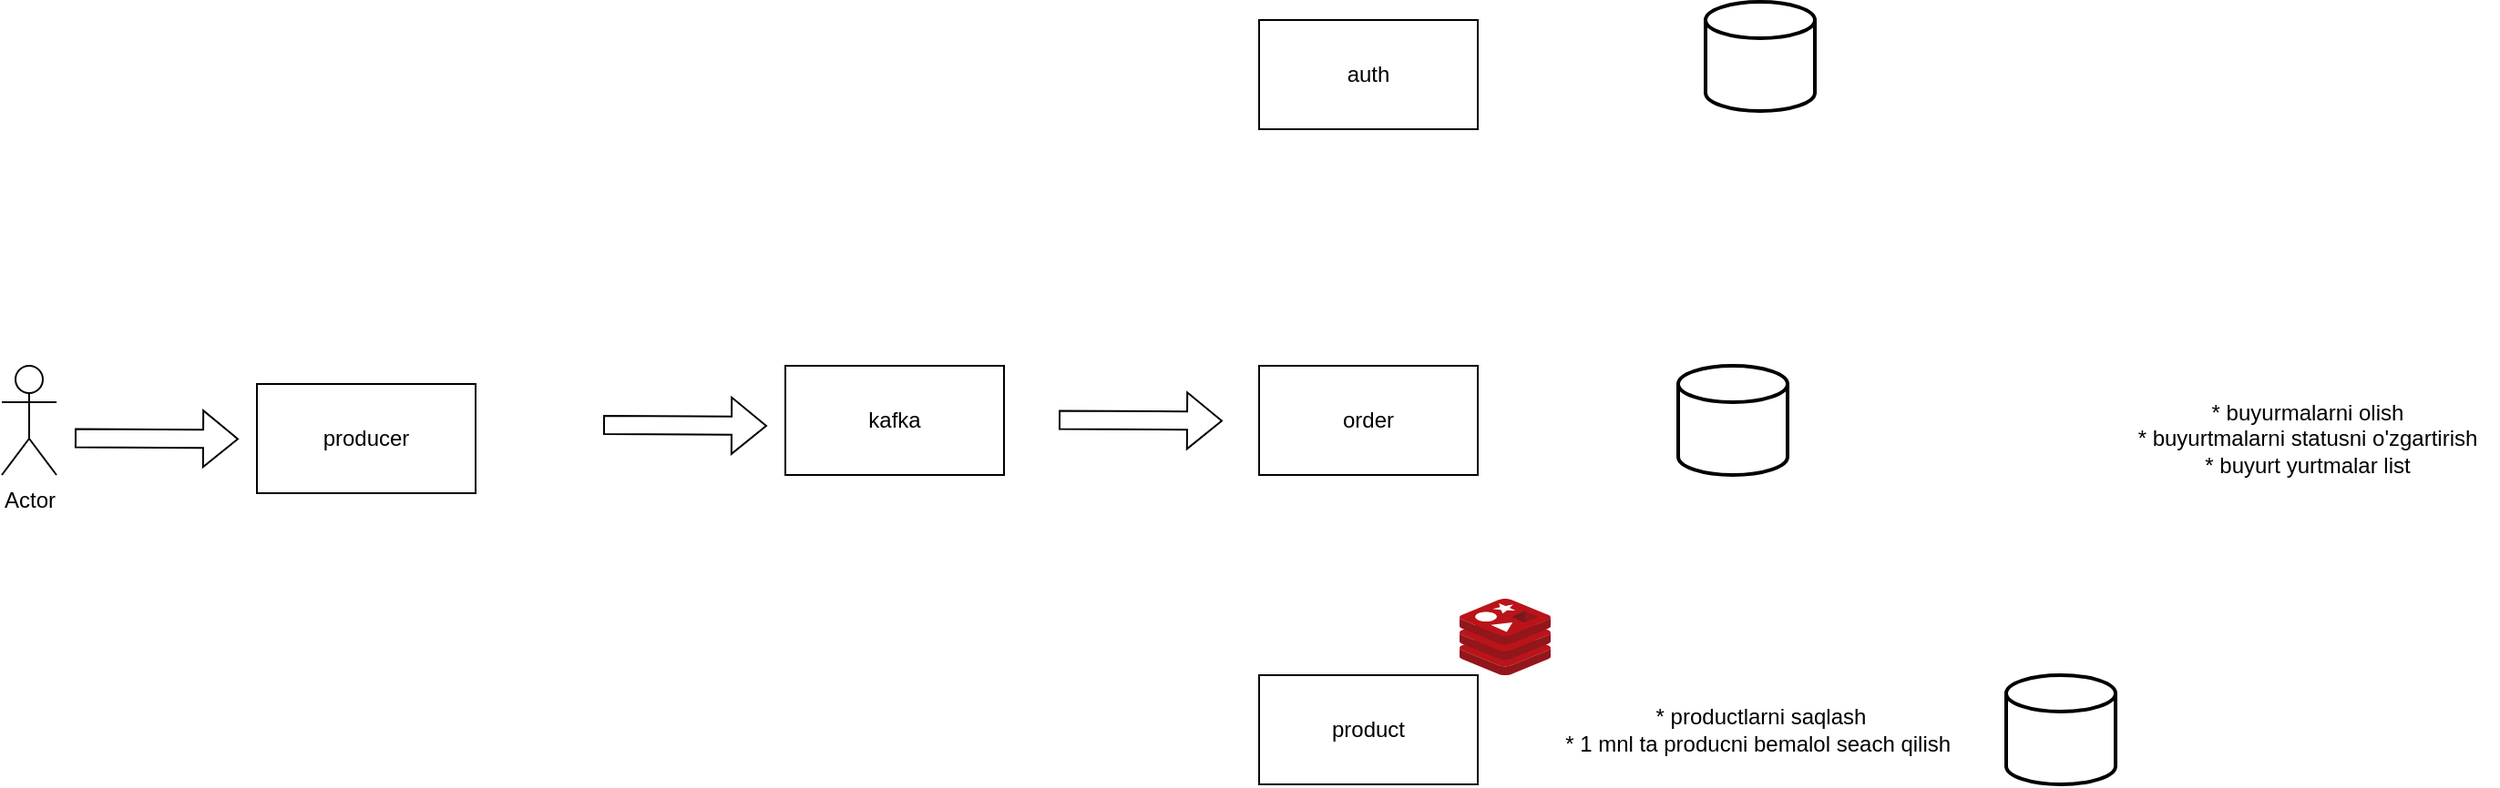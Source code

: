 <mxfile version="20.5.3" type="embed" pages="2"><diagram id="QIJN_WebMaTiaiKJx5IP" name="Page-1"><mxGraphModel dx="2259" dy="1069" grid="1" gridSize="10" guides="1" tooltips="1" connect="1" arrows="1" fold="1" page="1" pageScale="1" pageWidth="850" pageHeight="1100" math="0" shadow="0"><root><mxCell id="0"/><mxCell id="1" parent="0"/><mxCell id="2" value="auth" style="rounded=0;whiteSpace=wrap;html=1;" parent="1" vertex="1"><mxGeometry x="340" y="160" width="120" height="60" as="geometry"/></mxCell><mxCell id="3" value="order" style="rounded=0;whiteSpace=wrap;html=1;" parent="1" vertex="1"><mxGeometry x="340" y="350" width="120" height="60" as="geometry"/></mxCell><mxCell id="4" value="product" style="rounded=0;whiteSpace=wrap;html=1;" parent="1" vertex="1"><mxGeometry x="340" y="520" width="120" height="60" as="geometry"/></mxCell><mxCell id="9" value="* buyurmalarni olish&lt;br&gt;* buyurtmalarni statusni o'zgartirish&lt;br&gt;* buyurt yurtmalar list" style="text;html=1;align=center;verticalAlign=middle;resizable=0;points=[];autosize=1;strokeColor=none;fillColor=none;" parent="1" vertex="1"><mxGeometry x="810" y="360" width="210" height="60" as="geometry"/></mxCell><mxCell id="10" value="* productlarni saqlash&lt;br&gt;* 1 mnl ta producni bemalol seach qilish&amp;nbsp;" style="text;html=1;align=center;verticalAlign=middle;resizable=0;points=[];autosize=1;strokeColor=none;fillColor=none;" parent="1" vertex="1"><mxGeometry x="495" y="530" width="240" height="40" as="geometry"/></mxCell><mxCell id="11" value="kafka" style="rounded=0;whiteSpace=wrap;html=1;" parent="1" vertex="1"><mxGeometry x="80" y="350" width="120" height="60" as="geometry"/></mxCell><mxCell id="13" value="Actor" style="shape=umlActor;verticalLabelPosition=bottom;verticalAlign=top;html=1;outlineConnect=0;" parent="1" vertex="1"><mxGeometry x="-350" y="350.0" width="30" height="60" as="geometry"/></mxCell><mxCell id="14" value="" style="shape=flexArrow;endArrow=classic;html=1;rounded=0;" parent="1" edge="1"><mxGeometry width="50" height="50" relative="1" as="geometry"><mxPoint x="-20" y="382.5" as="sourcePoint"/><mxPoint x="70" y="383" as="targetPoint"/></mxGeometry></mxCell><mxCell id="16" value="" style="shape=flexArrow;endArrow=classic;html=1;rounded=0;" parent="1" edge="1"><mxGeometry width="50" height="50" relative="1" as="geometry"><mxPoint x="230" y="379.75" as="sourcePoint"/><mxPoint x="320" y="380.25" as="targetPoint"/></mxGeometry></mxCell><mxCell id="25" value="producer" style="rounded=0;whiteSpace=wrap;html=1;" parent="1" vertex="1"><mxGeometry x="-210" y="360" width="120" height="60" as="geometry"/></mxCell><mxCell id="26" value="" style="shape=flexArrow;endArrow=classic;html=1;rounded=0;" parent="1" edge="1"><mxGeometry width="50" height="50" relative="1" as="geometry"><mxPoint x="-310" y="389.72" as="sourcePoint"/><mxPoint x="-220" y="390.22" as="targetPoint"/></mxGeometry></mxCell><mxCell id="27" value="" style="strokeWidth=2;html=1;shape=mxgraph.flowchart.database;whiteSpace=wrap;" parent="1" vertex="1"><mxGeometry x="570" y="350" width="60" height="60" as="geometry"/></mxCell><mxCell id="28" value="" style="strokeWidth=2;html=1;shape=mxgraph.flowchart.database;whiteSpace=wrap;" parent="1" vertex="1"><mxGeometry x="585" y="150" width="60" height="60" as="geometry"/></mxCell><mxCell id="29" value="" style="strokeWidth=2;html=1;shape=mxgraph.flowchart.database;whiteSpace=wrap;" parent="1" vertex="1"><mxGeometry x="750" y="520" width="60" height="60" as="geometry"/></mxCell><mxCell id="30" value="" style="sketch=0;aspect=fixed;html=1;points=[];align=center;image;fontSize=12;image=img/lib/mscae/Cache_Redis_Product.svg;" parent="1" vertex="1"><mxGeometry x="450" y="478" width="50" height="42" as="geometry"/></mxCell></root></mxGraphModel></diagram><diagram id="vEdSpctI6vRNJNuhOGhD" name="Page-2"><mxGraphModel dx="634" dy="1581" grid="1" gridSize="10" guides="1" tooltips="1" connect="1" arrows="1" fold="1" page="1" pageScale="1" pageWidth="850" pageHeight="1100" math="0" shadow="0"><root><mxCell id="0"/><mxCell id="1" parent="0"/><mxCell id="_1i7QVX3y--Z49fAVCel-11" value="&lt;br&gt;" style="rounded=0;whiteSpace=wrap;html=1;fontStyle=1;strokeWidth=2;dashed=1;fillColor=#bac8d3;strokeColor=#23445d;" parent="1" vertex="1"><mxGeometry x="260" width="999" height="750" as="geometry"/></mxCell><mxCell id="_1i7QVX3y--Z49fAVCel-12" value="Eureka Server" style="verticalLabelPosition=bottom;html=1;verticalAlign=top;strokeWidth=1;align=center;outlineConnect=0;dashed=0;outlineConnect=0;shape=mxgraph.aws3d.application;fillColor=#4286c5;strokeColor=#57A2D8;aspect=fixed;fontSize=12;" parent="1" vertex="1"><mxGeometry x="732.44" y="457" width="114.11" height="126.62" as="geometry"/></mxCell><mxCell id="_1i7QVX3y--Z49fAVCel-13" value="product" style="verticalLabelPosition=bottom;html=1;verticalAlign=top;strokeWidth=1;align=center;outlineConnect=0;dashed=0;outlineConnect=0;shape=mxgraph.aws3d.application;fillColor=#f0a30a;strokeColor=#BD7000;aspect=fixed;fontSize=12;fontColor=#000000;" parent="1" vertex="1"><mxGeometry x="384" y="250" width="82.66" height="91.71" as="geometry"/></mxCell><mxCell id="_1i7QVX3y--Z49fAVCel-14" value="Auth User" style="verticalLabelPosition=bottom;html=1;verticalAlign=top;strokeWidth=1;align=center;outlineConnect=0;dashed=0;outlineConnect=0;shape=mxgraph.aws3d.application;fillColor=#f0a30a;strokeColor=#BD7000;aspect=fixed;fontSize=12;fontColor=#000000;" parent="1" vertex="1"><mxGeometry x="1060" y="474.45" width="82.66" height="91.71" as="geometry"/></mxCell><mxCell id="_1i7QVX3y--Z49fAVCel-15" value="Order 8080" style="verticalLabelPosition=bottom;html=1;verticalAlign=top;strokeWidth=1;align=center;outlineConnect=0;dashed=0;outlineConnect=0;shape=mxgraph.aws3d.application;fillColor=#f0a30a;strokeColor=#BD7000;aspect=fixed;fontSize=12;fontColor=#000000;" parent="1" vertex="1"><mxGeometry x="1030" y="180" width="82.66" height="91.71" as="geometry"/></mxCell><mxCell id="_1i7QVX3y--Z49fAVCel-16" style="edgeStyle=none;html=1;fontSize=11;startArrow=none;startFill=0;endArrow=classic;endFill=1;strokeWidth=1;" parent="1" source="_1i7QVX3y--Z49fAVCel-17" target="_1i7QVX3y--Z49fAVCel-15" edge="1"><mxGeometry x="415" y="240" as="geometry"><Array as="points"/><mxPoint x="1029" y="290.504" as="targetPoint"/></mxGeometry></mxCell><mxCell id="_1i7QVX3y--Z49fAVCel-17" value="1" style="ellipse;whiteSpace=wrap;html=1;aspect=fixed;" parent="1" vertex="1"><mxGeometry x="779.42" y="436.85" width="20.15" height="20.15" as="geometry"/></mxCell><mxCell id="_1i7QVX3y--Z49fAVCel-18" value="" style="edgeStyle=none;html=1;fontSize=11;startArrow=none;startFill=0;endArrow=none;endFill=1;strokeWidth=1;" parent="1" source="_1i7QVX3y--Z49fAVCel-13" target="_1i7QVX3y--Z49fAVCel-17" edge="1"><mxGeometry x="415" y="240" as="geometry"><mxPoint x="497.66" y="352.792" as="sourcePoint"/><mxPoint x="1029" y="290.504" as="targetPoint"/><Array as="points"/></mxGeometry></mxCell><mxCell id="_1i7QVX3y--Z49fAVCel-19" value="2" style="ellipse;whiteSpace=wrap;html=1;aspect=fixed;" parent="1" vertex="1"><mxGeometry x="846.55" y="480.0" width="20.15" height="20.15" as="geometry"/></mxCell><mxCell id="_1i7QVX3y--Z49fAVCel-20" style="edgeStyle=none;html=1;fontSize=11;startArrow=none;startFill=0;endArrow=classic;endFill=1;strokeWidth=1;exitX=1;exitY=0;exitDx=0;exitDy=0;" parent="1" source="_1i7QVX3y--Z49fAVCel-19" edge="1"><mxGeometry x="425" y="250" as="geometry"><Array as="points"/><mxPoint x="807.421" y="450.705" as="sourcePoint"/><mxPoint x="1040.0" y="268.274" as="targetPoint"/></mxGeometry></mxCell><mxCell id="_1i7QVX3y--Z49fAVCel-21" value="" style="edgeStyle=none;html=1;fontSize=11;startArrow=none;startFill=0;endArrow=none;endFill=1;strokeWidth=1;exitX=0.5;exitY=1;exitDx=0;exitDy=0;" parent="1" source="_1i7QVX3y--Z49fAVCel-19" target="_1i7QVX3y--Z49fAVCel-14" edge="1"><mxGeometry x="425" y="250" as="geometry"><mxPoint x="476.66" y="323.0" as="sourcePoint"/><mxPoint x="790.19" y="453.062" as="targetPoint"/><Array as="points"/></mxGeometry></mxCell><mxCell id="3R1ssrX3rMjyi97Uz9lw-1" value="Auth User" style="verticalLabelPosition=bottom;html=1;verticalAlign=top;strokeWidth=1;align=center;outlineConnect=0;dashed=0;outlineConnect=0;shape=mxgraph.aws3d.application;fillColor=#f0a30a;strokeColor=#BD7000;aspect=fixed;fontSize=12;fontColor=#000000;" parent="1" vertex="1"><mxGeometry x="1040" y="550" width="82.66" height="91.71" as="geometry"/></mxCell><mxCell id="3R1ssrX3rMjyi97Uz9lw-2" value="" style="edgeStyle=none;html=1;fontSize=11;startArrow=none;startFill=0;endArrow=none;endFill=1;strokeWidth=1;" parent="1" source="_1i7QVX3y--Z49fAVCel-12" target="3R1ssrX3rMjyi97Uz9lw-1" edge="1"><mxGeometry x="435" y="260" as="geometry"><mxPoint x="866.625" y="510.15" as="sourcePoint"/><mxPoint x="1070" y="526.901" as="targetPoint"/><Array as="points"/></mxGeometry></mxCell></root></mxGraphModel></diagram></mxfile>